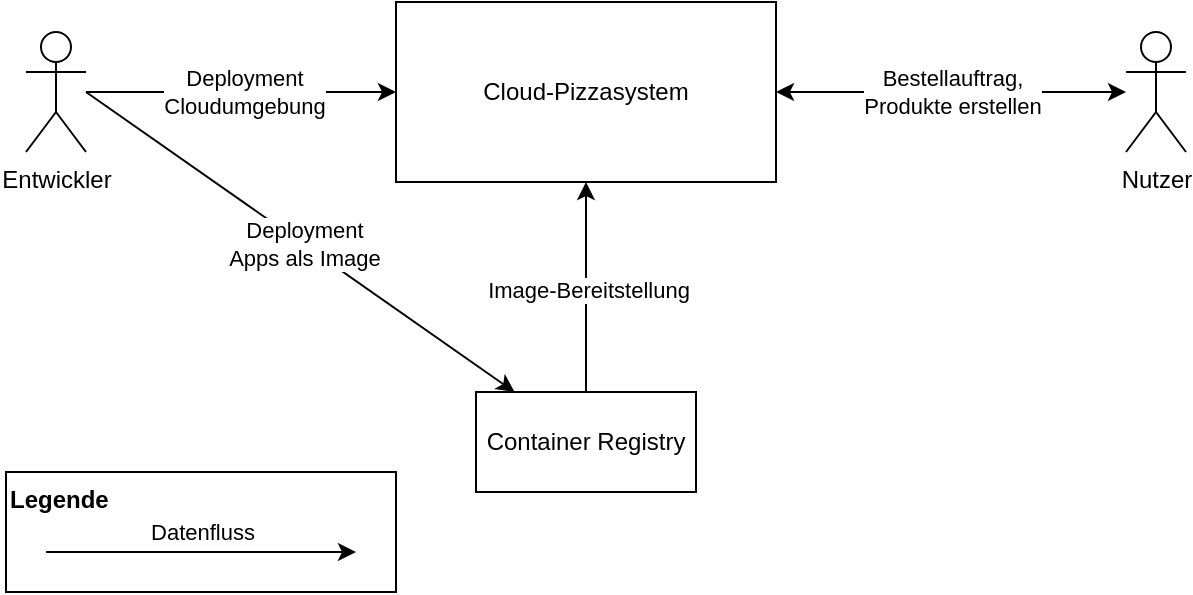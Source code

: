 <mxfile scale="1" border="0" version="24.6.3" type="onedrive">
  <diagram name="Seite-1" id="BdwV5UMT7EBT8y160Mmd">
    <mxGraphModel grid="1" page="1" gridSize="10" guides="1" tooltips="1" connect="1" arrows="1" fold="1" pageScale="1" pageWidth="827" pageHeight="1169" math="0" shadow="0">
      <root>
        <mxCell id="0" />
        <mxCell id="1" parent="0" />
        <mxCell id="s5RyafOtIJQ5emFlyJau-1" value="Cloud-Pizzasystem" style="html=1;whiteSpace=wrap;" vertex="1" parent="1">
          <mxGeometry x="265" y="265" width="190" height="90" as="geometry" />
        </mxCell>
        <mxCell id="s5RyafOtIJQ5emFlyJau-3" style="rounded=0;orthogonalLoop=1;jettySize=auto;html=1;" edge="1" parent="1" source="s5RyafOtIJQ5emFlyJau-2" target="s5RyafOtIJQ5emFlyJau-1">
          <mxGeometry relative="1" as="geometry" />
        </mxCell>
        <mxCell id="lO7G2VDPy5OUGdGKUhzF-1" value="&lt;div&gt;Deployment&lt;/div&gt;&lt;div&gt;Cloudumgebung&lt;br&gt;&lt;/div&gt;" style="edgeLabel;html=1;align=center;verticalAlign=middle;resizable=0;points=[];" vertex="1" connectable="0" parent="s5RyafOtIJQ5emFlyJau-3">
          <mxGeometry x="0.015" relative="1" as="geometry">
            <mxPoint as="offset" />
          </mxGeometry>
        </mxCell>
        <mxCell id="s5RyafOtIJQ5emFlyJau-2" value="Entwickler" style="shape=umlActor;verticalLabelPosition=bottom;verticalAlign=top;html=1;" vertex="1" parent="1">
          <mxGeometry x="80" y="280" width="30" height="60" as="geometry" />
        </mxCell>
        <mxCell id="s5RyafOtIJQ5emFlyJau-6" style="rounded=0;orthogonalLoop=1;jettySize=auto;html=1;startArrow=classic;startFill=1;" edge="1" parent="1" source="s5RyafOtIJQ5emFlyJau-5" target="s5RyafOtIJQ5emFlyJau-1">
          <mxGeometry relative="1" as="geometry" />
        </mxCell>
        <mxCell id="s5RyafOtIJQ5emFlyJau-12" value="&lt;div&gt;Bestellauftrag,&lt;/div&gt;&lt;div&gt;Produkte erstellen&lt;br&gt;&lt;/div&gt;" style="edgeLabel;html=1;align=center;verticalAlign=middle;resizable=0;points=[];" vertex="1" connectable="0" parent="s5RyafOtIJQ5emFlyJau-6">
          <mxGeometry relative="1" as="geometry">
            <mxPoint as="offset" />
          </mxGeometry>
        </mxCell>
        <mxCell id="s5RyafOtIJQ5emFlyJau-5" value="Nutzer" style="shape=umlActor;verticalLabelPosition=bottom;verticalAlign=top;html=1;" vertex="1" parent="1">
          <mxGeometry x="630" y="280" width="30" height="60" as="geometry" />
        </mxCell>
        <mxCell id="s5RyafOtIJQ5emFlyJau-9" style="rounded=0;orthogonalLoop=1;jettySize=auto;html=1;startArrow=none;startFill=0;endArrow=classic;endFill=1;" edge="1" parent="1" source="s5RyafOtIJQ5emFlyJau-8" target="s5RyafOtIJQ5emFlyJau-1">
          <mxGeometry relative="1" as="geometry" />
        </mxCell>
        <mxCell id="s5RyafOtIJQ5emFlyJau-11" value="Image-Bereitstellung" style="edgeLabel;html=1;align=center;verticalAlign=middle;resizable=0;points=[];" vertex="1" connectable="0" parent="s5RyafOtIJQ5emFlyJau-9">
          <mxGeometry x="-0.022" y="-1" relative="1" as="geometry">
            <mxPoint as="offset" />
          </mxGeometry>
        </mxCell>
        <mxCell id="s5RyafOtIJQ5emFlyJau-8" value="Container Registry" style="html=1;whiteSpace=wrap;" vertex="1" parent="1">
          <mxGeometry x="305" y="460" width="110" height="50" as="geometry" />
        </mxCell>
        <mxCell id="lO7G2VDPy5OUGdGKUhzF-2" style="rounded=0;orthogonalLoop=1;jettySize=auto;html=1;" edge="1" parent="1" target="s5RyafOtIJQ5emFlyJau-8">
          <mxGeometry relative="1" as="geometry">
            <mxPoint x="110" y="310" as="sourcePoint" />
            <mxPoint x="295" y="484.5" as="targetPoint" />
          </mxGeometry>
        </mxCell>
        <mxCell id="lO7G2VDPy5OUGdGKUhzF-3" value="&lt;div&gt;Deployment&lt;/div&gt;&lt;div&gt;Apps als Image&lt;br&gt;&lt;/div&gt;" style="edgeLabel;html=1;align=center;verticalAlign=middle;resizable=0;points=[];" vertex="1" connectable="0" parent="lO7G2VDPy5OUGdGKUhzF-2">
          <mxGeometry x="0.015" relative="1" as="geometry">
            <mxPoint as="offset" />
          </mxGeometry>
        </mxCell>
        <mxCell id="lVA4xEMguQd_Ymw6o-Ln-2" value="" style="group" connectable="0" vertex="1" parent="1">
          <mxGeometry x="70" y="500" width="195" height="60" as="geometry" />
        </mxCell>
        <mxCell id="lO7G2VDPy5OUGdGKUhzF-4" value="&lt;b&gt;Legende&lt;/b&gt;" style="rounded=0;whiteSpace=wrap;html=1;align=left;verticalAlign=top;" vertex="1" parent="lVA4xEMguQd_Ymw6o-Ln-2">
          <mxGeometry width="195" height="60" as="geometry" />
        </mxCell>
        <mxCell id="lO7G2VDPy5OUGdGKUhzF-5" style="rounded=0;orthogonalLoop=1;jettySize=auto;html=1;" edge="1" parent="lVA4xEMguQd_Ymw6o-Ln-2">
          <mxGeometry relative="1" as="geometry">
            <mxPoint x="20" y="40" as="sourcePoint" />
            <mxPoint x="175" y="40" as="targetPoint" />
          </mxGeometry>
        </mxCell>
        <mxCell id="lO7G2VDPy5OUGdGKUhzF-6" value="Datenfluss" style="edgeLabel;html=1;align=center;verticalAlign=middle;resizable=0;points=[];" vertex="1" connectable="0" parent="lO7G2VDPy5OUGdGKUhzF-5">
          <mxGeometry x="0.015" relative="1" as="geometry">
            <mxPoint x="-1" y="-10" as="offset" />
          </mxGeometry>
        </mxCell>
      </root>
    </mxGraphModel>
  </diagram>
</mxfile>
